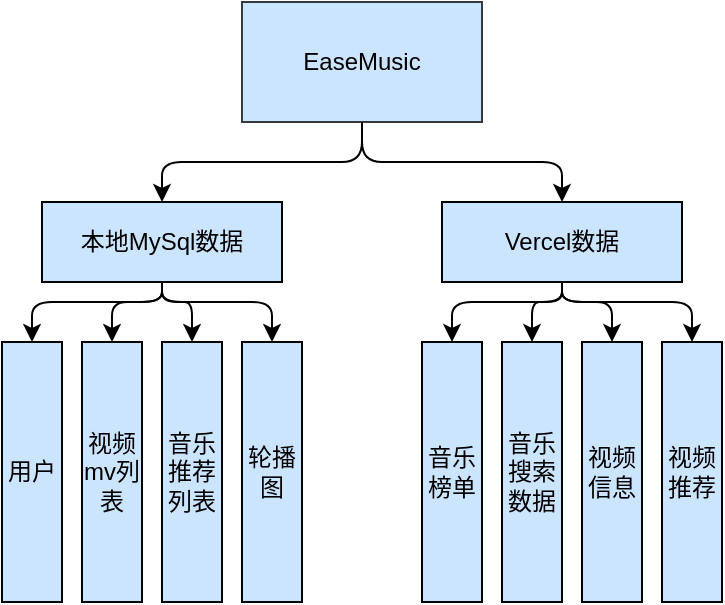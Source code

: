 <mxfile>
    <diagram id="5PmhqrK-reNnieQHkA7G" name="第 1 页">
        <mxGraphModel dx="670" dy="363" grid="0" gridSize="10" guides="1" tooltips="1" connect="1" arrows="1" fold="1" page="1" pageScale="1" pageWidth="827" pageHeight="1169" background="#ffffff" math="0" shadow="0">
            <root>
                <mxCell id="0"/>
                <mxCell id="1" parent="0"/>
                <mxCell id="2" value="EaseMusic" style="rounded=0;whiteSpace=wrap;html=1;fillColor=#cce5ff;strokeColor=#36393d;fontColor=#000000;" vertex="1" parent="1">
                    <mxGeometry x="340" y="60" width="120" height="60" as="geometry"/>
                </mxCell>
                <mxCell id="3" value="&lt;font color=&quot;#000000&quot;&gt;本地MySql数据&lt;/font&gt;" style="rounded=0;whiteSpace=wrap;html=1;fillColor=#CCE5FF;" vertex="1" parent="1">
                    <mxGeometry x="240" y="160" width="120" height="40" as="geometry"/>
                </mxCell>
                <mxCell id="4" value="&lt;font color=&quot;#000000&quot;&gt;Vercel数据&lt;/font&gt;" style="rounded=0;whiteSpace=wrap;html=1;fillColor=#CCE5FF;" vertex="1" parent="1">
                    <mxGeometry x="440" y="160" width="120" height="40" as="geometry"/>
                </mxCell>
                <mxCell id="5" value="" style="endArrow=classic;html=1;fontColor=#000000;exitX=0.5;exitY=1;exitDx=0;exitDy=0;entryX=0.5;entryY=0;entryDx=0;entryDy=0;strokeColor=#000000;" edge="1" parent="1" source="2" target="3">
                    <mxGeometry width="50" height="50" relative="1" as="geometry">
                        <mxPoint x="390" y="250" as="sourcePoint"/>
                        <mxPoint x="440" y="200" as="targetPoint"/>
                        <Array as="points">
                            <mxPoint x="400" y="140"/>
                            <mxPoint x="300" y="140"/>
                        </Array>
                    </mxGeometry>
                </mxCell>
                <mxCell id="6" value="" style="endArrow=classic;html=1;fontColor=#000000;strokeColor=#000000;exitX=0.5;exitY=1;exitDx=0;exitDy=0;entryX=0.5;entryY=0;entryDx=0;entryDy=0;" edge="1" parent="1" source="2" target="4">
                    <mxGeometry width="50" height="50" relative="1" as="geometry">
                        <mxPoint x="400" y="130" as="sourcePoint"/>
                        <mxPoint x="440" y="200" as="targetPoint"/>
                        <Array as="points">
                            <mxPoint x="400" y="140"/>
                            <mxPoint x="500" y="140"/>
                        </Array>
                    </mxGeometry>
                </mxCell>
                <mxCell id="7" value="用户" style="rounded=0;whiteSpace=wrap;html=1;fontColor=#000000;fillColor=#CCE5FF;" vertex="1" parent="1">
                    <mxGeometry x="220" y="230" width="30" height="130" as="geometry"/>
                </mxCell>
                <mxCell id="8" value="视频mv列表" style="rounded=0;whiteSpace=wrap;html=1;fontColor=#000000;fillColor=#CCE5FF;" vertex="1" parent="1">
                    <mxGeometry x="260" y="230" width="30" height="130" as="geometry"/>
                </mxCell>
                <mxCell id="9" value="音乐推荐列表" style="rounded=0;whiteSpace=wrap;html=1;fontColor=#000000;fillColor=#CCE5FF;" vertex="1" parent="1">
                    <mxGeometry x="300" y="230" width="30" height="130" as="geometry"/>
                </mxCell>
                <mxCell id="11" value="轮播图" style="rounded=0;whiteSpace=wrap;html=1;fontColor=#000000;fillColor=#CCE5FF;" vertex="1" parent="1">
                    <mxGeometry x="340" y="230" width="30" height="130" as="geometry"/>
                </mxCell>
                <mxCell id="12" value="" style="endArrow=classic;html=1;fontColor=#000000;strokeColor=#000000;exitX=0.5;exitY=1;exitDx=0;exitDy=0;" edge="1" parent="1" source="3" target="9">
                    <mxGeometry width="50" height="50" relative="1" as="geometry">
                        <mxPoint x="390" y="270" as="sourcePoint"/>
                        <mxPoint x="440" y="220" as="targetPoint"/>
                        <Array as="points">
                            <mxPoint x="300" y="210"/>
                            <mxPoint x="315" y="210"/>
                        </Array>
                    </mxGeometry>
                </mxCell>
                <mxCell id="13" value="" style="endArrow=classic;html=1;fontColor=#000000;strokeColor=#000000;exitX=0.5;exitY=1;exitDx=0;exitDy=0;entryX=0.5;entryY=0;entryDx=0;entryDy=0;" edge="1" parent="1" source="3" target="7">
                    <mxGeometry width="50" height="50" relative="1" as="geometry">
                        <mxPoint x="390" y="270" as="sourcePoint"/>
                        <mxPoint x="440" y="220" as="targetPoint"/>
                        <Array as="points">
                            <mxPoint x="300" y="210"/>
                            <mxPoint x="235" y="210"/>
                        </Array>
                    </mxGeometry>
                </mxCell>
                <mxCell id="14" value="" style="endArrow=classic;html=1;fontColor=#000000;strokeColor=#000000;entryX=0.5;entryY=0;entryDx=0;entryDy=0;" edge="1" parent="1" target="8">
                    <mxGeometry width="50" height="50" relative="1" as="geometry">
                        <mxPoint x="300" y="200" as="sourcePoint"/>
                        <mxPoint x="440" y="220" as="targetPoint"/>
                        <Array as="points">
                            <mxPoint x="300" y="210"/>
                            <mxPoint x="275" y="210"/>
                        </Array>
                    </mxGeometry>
                </mxCell>
                <mxCell id="16" value="" style="endArrow=classic;html=1;fontColor=#000000;strokeColor=#000000;entryX=0.5;entryY=0;entryDx=0;entryDy=0;" edge="1" parent="1" target="11">
                    <mxGeometry width="50" height="50" relative="1" as="geometry">
                        <mxPoint x="300" y="200" as="sourcePoint"/>
                        <mxPoint x="440" y="220" as="targetPoint"/>
                        <Array as="points">
                            <mxPoint x="300" y="210"/>
                            <mxPoint x="355" y="210"/>
                        </Array>
                    </mxGeometry>
                </mxCell>
                <mxCell id="17" value="音乐搜索数据" style="rounded=0;whiteSpace=wrap;html=1;fontColor=#000000;fillColor=#CCE5FF;" vertex="1" parent="1">
                    <mxGeometry x="470" y="230" width="30" height="130" as="geometry"/>
                </mxCell>
                <mxCell id="18" value="音乐榜单" style="rounded=0;whiteSpace=wrap;html=1;fontColor=#000000;fillColor=#CCE5FF;" vertex="1" parent="1">
                    <mxGeometry x="430" y="230" width="30" height="130" as="geometry"/>
                </mxCell>
                <mxCell id="19" value="视频信息" style="rounded=0;whiteSpace=wrap;html=1;fontColor=#000000;fillColor=#CCE5FF;" vertex="1" parent="1">
                    <mxGeometry x="510" y="230" width="30" height="130" as="geometry"/>
                </mxCell>
                <mxCell id="20" value="视频推荐" style="rounded=0;whiteSpace=wrap;html=1;fontColor=#000000;fillColor=#CCE5FF;" vertex="1" parent="1">
                    <mxGeometry x="550" y="230" width="30" height="130" as="geometry"/>
                </mxCell>
                <mxCell id="21" value="" style="endArrow=classic;html=1;fontColor=#000000;strokeColor=#000000;exitX=0.5;exitY=1;exitDx=0;exitDy=0;entryX=0.5;entryY=0;entryDx=0;entryDy=0;" edge="1" parent="1" source="4" target="18">
                    <mxGeometry width="50" height="50" relative="1" as="geometry">
                        <mxPoint x="400" y="240" as="sourcePoint"/>
                        <mxPoint x="450" y="190" as="targetPoint"/>
                        <Array as="points">
                            <mxPoint x="500" y="210"/>
                            <mxPoint x="445" y="210"/>
                        </Array>
                    </mxGeometry>
                </mxCell>
                <mxCell id="22" value="" style="endArrow=classic;html=1;fontColor=#000000;strokeColor=#000000;entryX=0.5;entryY=0;entryDx=0;entryDy=0;" edge="1" parent="1" target="17">
                    <mxGeometry width="50" height="50" relative="1" as="geometry">
                        <mxPoint x="500" y="200" as="sourcePoint"/>
                        <mxPoint x="450" y="190" as="targetPoint"/>
                        <Array as="points">
                            <mxPoint x="500" y="210"/>
                            <mxPoint x="485" y="210"/>
                        </Array>
                    </mxGeometry>
                </mxCell>
                <mxCell id="23" value="" style="endArrow=classic;html=1;fontColor=#000000;strokeColor=#000000;exitX=0.5;exitY=1;exitDx=0;exitDy=0;entryX=0.5;entryY=0;entryDx=0;entryDy=0;" edge="1" parent="1" source="4" target="19">
                    <mxGeometry width="50" height="50" relative="1" as="geometry">
                        <mxPoint x="400" y="240" as="sourcePoint"/>
                        <mxPoint x="450" y="190" as="targetPoint"/>
                        <Array as="points">
                            <mxPoint x="500" y="210"/>
                            <mxPoint x="525" y="210"/>
                        </Array>
                    </mxGeometry>
                </mxCell>
                <mxCell id="24" value="" style="endArrow=classic;html=1;fontColor=#000000;strokeColor=#000000;exitX=0.5;exitY=1;exitDx=0;exitDy=0;entryX=0.5;entryY=0;entryDx=0;entryDy=0;" edge="1" parent="1" source="4" target="20">
                    <mxGeometry width="50" height="50" relative="1" as="geometry">
                        <mxPoint x="400" y="240" as="sourcePoint"/>
                        <mxPoint x="450" y="190" as="targetPoint"/>
                        <Array as="points">
                            <mxPoint x="500" y="210"/>
                            <mxPoint x="565" y="210"/>
                        </Array>
                    </mxGeometry>
                </mxCell>
            </root>
        </mxGraphModel>
    </diagram>
</mxfile>